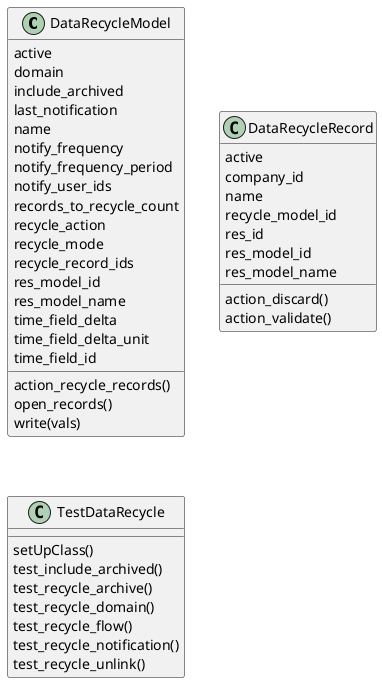 @startuml classes_data_recycle
set namespaceSeparator none
class "DataRecycleModel" as odoo_src.odoo.addons.data_recycle.models.data_recycle_model.DataRecycleModel {
  active
  domain
  include_archived
  last_notification
  name
  notify_frequency
  notify_frequency_period
  notify_user_ids
  records_to_recycle_count
  recycle_action
  recycle_mode
  recycle_record_ids
  res_model_id
  res_model_name
  time_field_delta
  time_field_delta_unit
  time_field_id
  action_recycle_records()
  open_records()
  write(vals)
}
class "DataRecycleRecord" as odoo_src.odoo.addons.data_recycle.models.data_recycle_record.DataRecycleRecord {
  active
  company_id
  name
  recycle_model_id
  res_id
  res_model_id
  res_model_name
  action_discard()
  action_validate()
}
class "TestDataRecycle" as odoo_src.odoo.addons.data_recycle.tests.test_data_recycle.TestDataRecycle {
  setUpClass()
  test_include_archived()
  test_recycle_archive()
  test_recycle_domain()
  test_recycle_flow()
  test_recycle_notification()
  test_recycle_unlink()
}
@enduml
